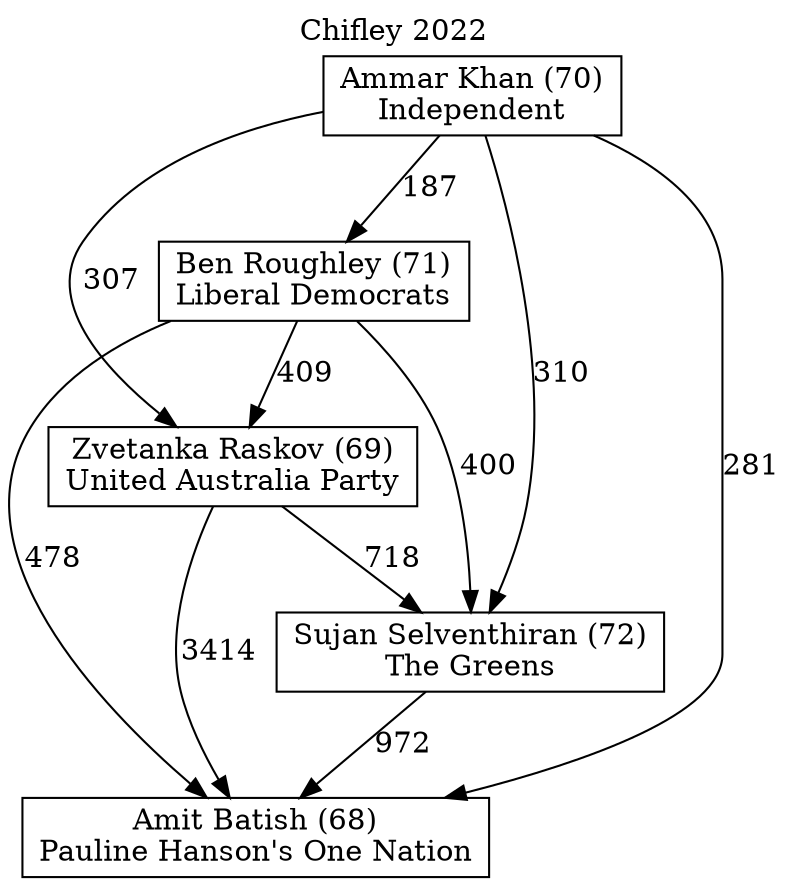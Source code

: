 // House preference flow
digraph "Amit Batish (68)_Chifley_2022" {
	graph [label="Chifley 2022" labelloc=t mclimit=10]
	node [shape=box]
	"Sujan Selventhiran (72)" [label="Sujan Selventhiran (72)
The Greens"]
	"Amit Batish (68)" [label="Amit Batish (68)
Pauline Hanson's One Nation"]
	"Zvetanka Raskov (69)" [label="Zvetanka Raskov (69)
United Australia Party"]
	"Ammar Khan (70)" [label="Ammar Khan (70)
Independent"]
	"Ben Roughley (71)" [label="Ben Roughley (71)
Liberal Democrats"]
	"Zvetanka Raskov (69)" -> "Sujan Selventhiran (72)" [label=718]
	"Ben Roughley (71)" -> "Zvetanka Raskov (69)" [label=409]
	"Zvetanka Raskov (69)" -> "Amit Batish (68)" [label=3414]
	"Sujan Selventhiran (72)" -> "Amit Batish (68)" [label=972]
	"Ammar Khan (70)" -> "Zvetanka Raskov (69)" [label=307]
	"Ammar Khan (70)" -> "Amit Batish (68)" [label=281]
	"Ben Roughley (71)" -> "Sujan Selventhiran (72)" [label=400]
	"Ammar Khan (70)" -> "Sujan Selventhiran (72)" [label=310]
	"Ben Roughley (71)" -> "Amit Batish (68)" [label=478]
	"Ammar Khan (70)" -> "Ben Roughley (71)" [label=187]
}
